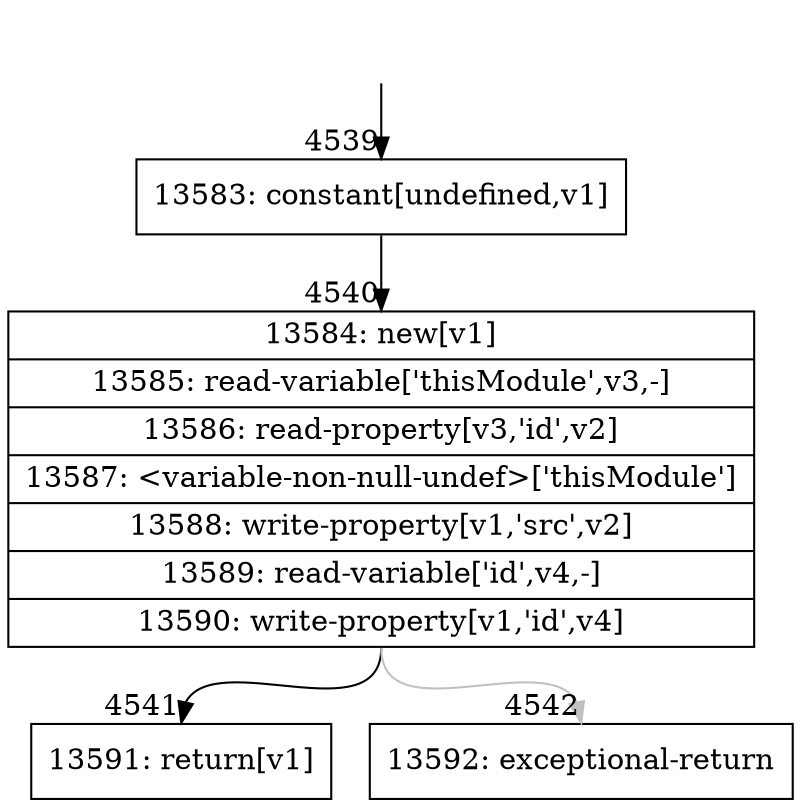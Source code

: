 digraph {
rankdir="TD"
BB_entry328[shape=none,label=""];
BB_entry328 -> BB4539 [tailport=s, headport=n, headlabel="    4539"]
BB4539 [shape=record label="{13583: constant[undefined,v1]}" ] 
BB4539 -> BB4540 [tailport=s, headport=n, headlabel="      4540"]
BB4540 [shape=record label="{13584: new[v1]|13585: read-variable['thisModule',v3,-]|13586: read-property[v3,'id',v2]|13587: \<variable-non-null-undef\>['thisModule']|13588: write-property[v1,'src',v2]|13589: read-variable['id',v4,-]|13590: write-property[v1,'id',v4]}" ] 
BB4540 -> BB4541 [tailport=s, headport=n, headlabel="      4541"]
BB4540 -> BB4542 [tailport=s, headport=n, color=gray, headlabel="      4542"]
BB4541 [shape=record label="{13591: return[v1]}" ] 
BB4542 [shape=record label="{13592: exceptional-return}" ] 
//#$~ 6260
}
